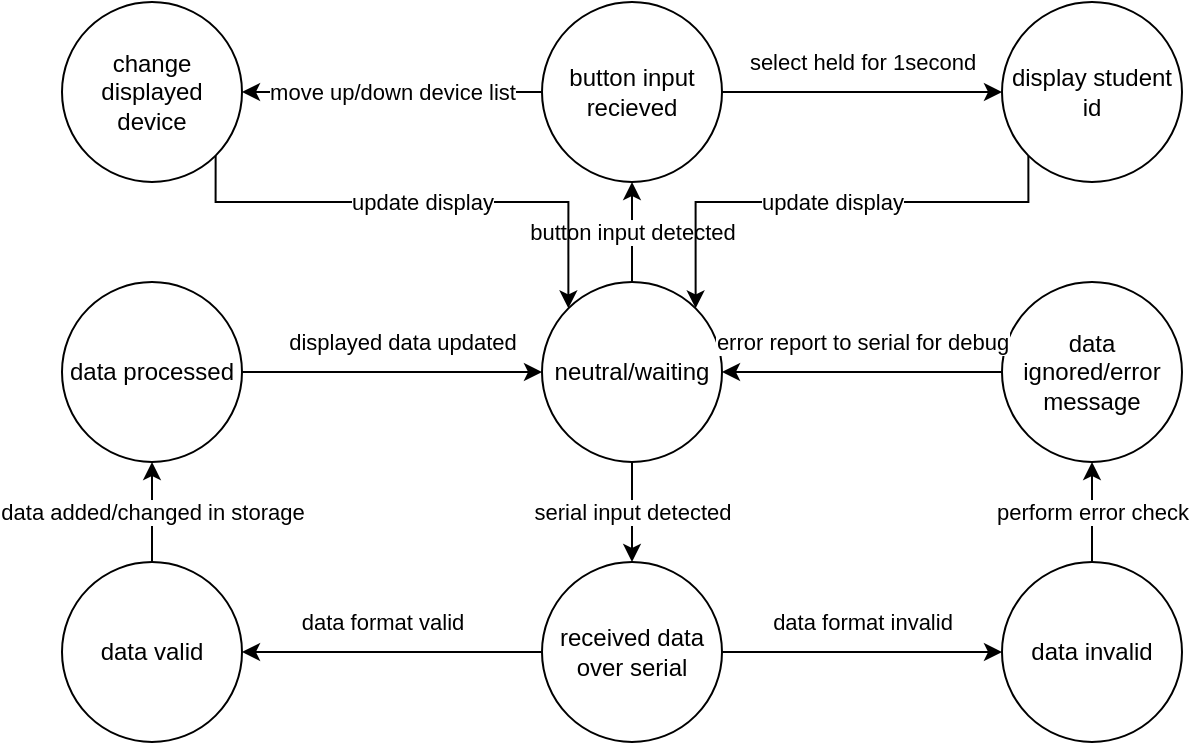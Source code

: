 <mxfile version="21.2.9" type="device">
  <diagram name="Page-1" id="WUXMmAL18rQ96NvtTXKi">
    <mxGraphModel dx="1050" dy="581" grid="1" gridSize="10" guides="1" tooltips="1" connect="1" arrows="1" fold="1" page="1" pageScale="1" pageWidth="827" pageHeight="1169" math="0" shadow="0">
      <root>
        <mxCell id="0" />
        <mxCell id="1" parent="0" />
        <mxCell id="Pk0IM0q8L8E_uLl81UGS-19" value="button input detected" style="edgeStyle=orthogonalEdgeStyle;rounded=0;orthogonalLoop=1;jettySize=auto;html=1;exitX=0.5;exitY=0;exitDx=0;exitDy=0;entryX=0.5;entryY=1;entryDx=0;entryDy=0;" edge="1" parent="1" source="Pk0IM0q8L8E_uLl81UGS-1" target="Pk0IM0q8L8E_uLl81UGS-7">
          <mxGeometry relative="1" as="geometry" />
        </mxCell>
        <mxCell id="Pk0IM0q8L8E_uLl81UGS-1" value="neutral/waiting" style="ellipse;whiteSpace=wrap;html=1;aspect=fixed;" vertex="1" parent="1">
          <mxGeometry x="360" y="210" width="90" height="90" as="geometry" />
        </mxCell>
        <mxCell id="Pk0IM0q8L8E_uLl81UGS-2" value="received data over serial" style="ellipse;whiteSpace=wrap;html=1;aspect=fixed;" vertex="1" parent="1">
          <mxGeometry x="360" y="350" width="90" height="90" as="geometry" />
        </mxCell>
        <mxCell id="Pk0IM0q8L8E_uLl81UGS-3" value="data invalid" style="ellipse;whiteSpace=wrap;html=1;aspect=fixed;" vertex="1" parent="1">
          <mxGeometry x="590" y="350" width="90" height="90" as="geometry" />
        </mxCell>
        <mxCell id="Pk0IM0q8L8E_uLl81UGS-17" value="data added/changed in storage" style="edgeStyle=orthogonalEdgeStyle;rounded=0;orthogonalLoop=1;jettySize=auto;html=1;exitX=0.5;exitY=0;exitDx=0;exitDy=0;entryX=0.5;entryY=1;entryDx=0;entryDy=0;" edge="1" parent="1" source="Pk0IM0q8L8E_uLl81UGS-4" target="Pk0IM0q8L8E_uLl81UGS-6">
          <mxGeometry relative="1" as="geometry" />
        </mxCell>
        <mxCell id="Pk0IM0q8L8E_uLl81UGS-4" value="data valid" style="ellipse;whiteSpace=wrap;html=1;aspect=fixed;" vertex="1" parent="1">
          <mxGeometry x="120" y="350" width="90" height="90" as="geometry" />
        </mxCell>
        <mxCell id="Pk0IM0q8L8E_uLl81UGS-18" value="displayed data updated" style="edgeStyle=orthogonalEdgeStyle;rounded=0;orthogonalLoop=1;jettySize=auto;html=1;exitX=1;exitY=0.5;exitDx=0;exitDy=0;entryX=0;entryY=0.5;entryDx=0;entryDy=0;" edge="1" parent="1" source="Pk0IM0q8L8E_uLl81UGS-6" target="Pk0IM0q8L8E_uLl81UGS-1">
          <mxGeometry x="0.067" y="15" relative="1" as="geometry">
            <mxPoint as="offset" />
          </mxGeometry>
        </mxCell>
        <mxCell id="Pk0IM0q8L8E_uLl81UGS-6" value="data processed" style="ellipse;whiteSpace=wrap;html=1;aspect=fixed;" vertex="1" parent="1">
          <mxGeometry x="120" y="210" width="90" height="90" as="geometry" />
        </mxCell>
        <mxCell id="Pk0IM0q8L8E_uLl81UGS-20" value="select held for 1second" style="edgeStyle=orthogonalEdgeStyle;rounded=0;orthogonalLoop=1;jettySize=auto;html=1;exitX=1;exitY=0.5;exitDx=0;exitDy=0;entryX=0;entryY=0.5;entryDx=0;entryDy=0;" edge="1" parent="1" source="Pk0IM0q8L8E_uLl81UGS-7" target="Pk0IM0q8L8E_uLl81UGS-8">
          <mxGeometry y="15" relative="1" as="geometry">
            <mxPoint as="offset" />
          </mxGeometry>
        </mxCell>
        <mxCell id="Pk0IM0q8L8E_uLl81UGS-22" value="move up/down device list" style="edgeStyle=orthogonalEdgeStyle;rounded=0;orthogonalLoop=1;jettySize=auto;html=1;exitX=0;exitY=0.5;exitDx=0;exitDy=0;entryX=1;entryY=0.5;entryDx=0;entryDy=0;" edge="1" parent="1" source="Pk0IM0q8L8E_uLl81UGS-7" target="Pk0IM0q8L8E_uLl81UGS-9">
          <mxGeometry relative="1" as="geometry" />
        </mxCell>
        <mxCell id="Pk0IM0q8L8E_uLl81UGS-7" value="button input recieved" style="ellipse;whiteSpace=wrap;html=1;aspect=fixed;" vertex="1" parent="1">
          <mxGeometry x="360" y="70" width="90" height="90" as="geometry" />
        </mxCell>
        <mxCell id="Pk0IM0q8L8E_uLl81UGS-21" value="update display" style="edgeStyle=orthogonalEdgeStyle;rounded=0;orthogonalLoop=1;jettySize=auto;html=1;exitX=0;exitY=1;exitDx=0;exitDy=0;entryX=1;entryY=0;entryDx=0;entryDy=0;" edge="1" parent="1" source="Pk0IM0q8L8E_uLl81UGS-8" target="Pk0IM0q8L8E_uLl81UGS-1">
          <mxGeometry relative="1" as="geometry">
            <Array as="points">
              <mxPoint x="603" y="170" />
              <mxPoint x="437" y="170" />
            </Array>
          </mxGeometry>
        </mxCell>
        <mxCell id="Pk0IM0q8L8E_uLl81UGS-8" value="display student id" style="ellipse;whiteSpace=wrap;html=1;aspect=fixed;" vertex="1" parent="1">
          <mxGeometry x="590" y="70" width="90" height="90" as="geometry" />
        </mxCell>
        <mxCell id="Pk0IM0q8L8E_uLl81UGS-23" value="update display" style="edgeStyle=orthogonalEdgeStyle;rounded=0;orthogonalLoop=1;jettySize=auto;html=1;exitX=1;exitY=1;exitDx=0;exitDy=0;entryX=0;entryY=0;entryDx=0;entryDy=0;" edge="1" parent="1" source="Pk0IM0q8L8E_uLl81UGS-9" target="Pk0IM0q8L8E_uLl81UGS-1">
          <mxGeometry relative="1" as="geometry">
            <Array as="points">
              <mxPoint x="197" y="170" />
              <mxPoint x="373" y="170" />
            </Array>
          </mxGeometry>
        </mxCell>
        <mxCell id="Pk0IM0q8L8E_uLl81UGS-9" value="change displayed device" style="ellipse;whiteSpace=wrap;html=1;aspect=fixed;" vertex="1" parent="1">
          <mxGeometry x="120" y="70" width="90" height="90" as="geometry" />
        </mxCell>
        <mxCell id="Pk0IM0q8L8E_uLl81UGS-10" value="serial input detected" style="endArrow=classic;html=1;rounded=0;entryX=0.5;entryY=0;entryDx=0;entryDy=0;exitX=0.5;exitY=1;exitDx=0;exitDy=0;" edge="1" parent="1" source="Pk0IM0q8L8E_uLl81UGS-1" target="Pk0IM0q8L8E_uLl81UGS-2">
          <mxGeometry width="50" height="50" relative="1" as="geometry">
            <mxPoint x="390" y="280" as="sourcePoint" />
            <mxPoint x="440" y="230" as="targetPoint" />
          </mxGeometry>
        </mxCell>
        <mxCell id="Pk0IM0q8L8E_uLl81UGS-11" value="data format invalid" style="endArrow=classic;html=1;rounded=0;entryX=0;entryY=0.5;entryDx=0;entryDy=0;exitX=1;exitY=0.5;exitDx=0;exitDy=0;" edge="1" parent="1" source="Pk0IM0q8L8E_uLl81UGS-2" target="Pk0IM0q8L8E_uLl81UGS-3">
          <mxGeometry y="15" width="50" height="50" relative="1" as="geometry">
            <mxPoint x="390" y="280" as="sourcePoint" />
            <mxPoint x="440" y="230" as="targetPoint" />
            <Array as="points" />
            <mxPoint as="offset" />
          </mxGeometry>
        </mxCell>
        <mxCell id="Pk0IM0q8L8E_uLl81UGS-12" value="" style="endArrow=classic;html=1;rounded=0;exitX=0.5;exitY=0;exitDx=0;exitDy=0;" edge="1" parent="1" source="Pk0IM0q8L8E_uLl81UGS-5">
          <mxGeometry width="50" height="50" relative="1" as="geometry">
            <mxPoint x="590" y="350" as="sourcePoint" />
            <mxPoint x="640" y="300" as="targetPoint" />
          </mxGeometry>
        </mxCell>
        <mxCell id="Pk0IM0q8L8E_uLl81UGS-14" value="perform error check" style="endArrow=classic;html=1;rounded=0;exitX=0.5;exitY=0;exitDx=0;exitDy=0;" edge="1" parent="1" source="Pk0IM0q8L8E_uLl81UGS-3" target="Pk0IM0q8L8E_uLl81UGS-5">
          <mxGeometry width="50" height="50" relative="1" as="geometry">
            <mxPoint x="635" y="350" as="sourcePoint" />
            <mxPoint x="640" y="300" as="targetPoint" />
          </mxGeometry>
        </mxCell>
        <mxCell id="Pk0IM0q8L8E_uLl81UGS-5" value="data ignored/error message" style="ellipse;whiteSpace=wrap;html=1;aspect=fixed;" vertex="1" parent="1">
          <mxGeometry x="590" y="210" width="90" height="90" as="geometry" />
        </mxCell>
        <mxCell id="Pk0IM0q8L8E_uLl81UGS-15" value="error report to serial for debug" style="endArrow=classic;html=1;rounded=0;exitX=0;exitY=0.5;exitDx=0;exitDy=0;entryX=1;entryY=0.5;entryDx=0;entryDy=0;" edge="1" parent="1" source="Pk0IM0q8L8E_uLl81UGS-5" target="Pk0IM0q8L8E_uLl81UGS-1">
          <mxGeometry y="-15" width="50" height="50" relative="1" as="geometry">
            <mxPoint x="390" y="280" as="sourcePoint" />
            <mxPoint x="440" y="230" as="targetPoint" />
            <mxPoint as="offset" />
          </mxGeometry>
        </mxCell>
        <mxCell id="Pk0IM0q8L8E_uLl81UGS-16" value="data format valid" style="endArrow=classic;html=1;rounded=0;entryX=1;entryY=0.5;entryDx=0;entryDy=0;exitX=0;exitY=0.5;exitDx=0;exitDy=0;" edge="1" parent="1" source="Pk0IM0q8L8E_uLl81UGS-2" target="Pk0IM0q8L8E_uLl81UGS-4">
          <mxGeometry x="0.067" y="-15" width="50" height="50" relative="1" as="geometry">
            <mxPoint x="390" y="280" as="sourcePoint" />
            <mxPoint x="440" y="230" as="targetPoint" />
            <mxPoint as="offset" />
          </mxGeometry>
        </mxCell>
      </root>
    </mxGraphModel>
  </diagram>
</mxfile>
